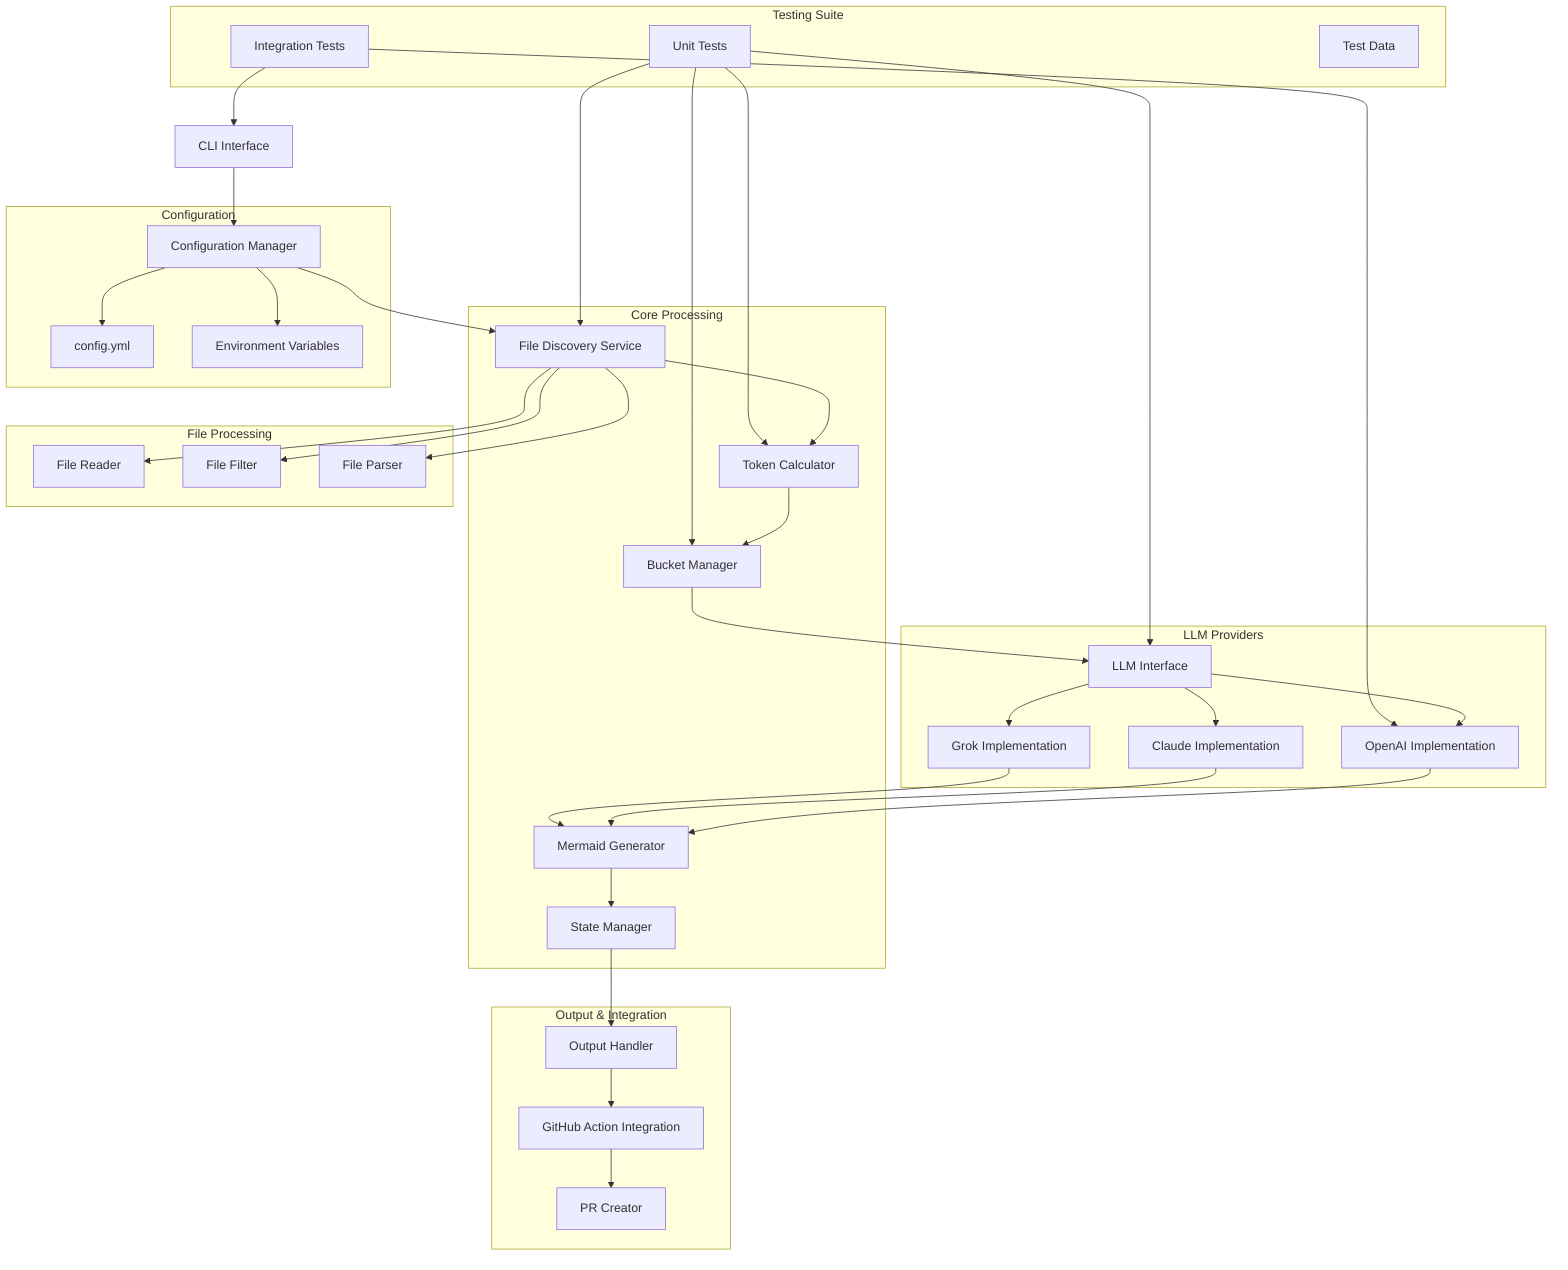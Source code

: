 graph TD
    A[CLI Interface] --> B[Configuration Manager]
    B --> C[File Discovery Service]
    C --> D[Token Calculator]
    D --> E[Bucket Manager]
    E --> F[LLM Interface]
    F --> G[OpenAI Implementation]
    F --> H[Claude Implementation]
    F --> I[Grok Implementation]
    G --> J[Mermaid Generator]
    H --> J
    I --> J
    J --> K[State Manager]
    K --> L[Output Handler]
    L --> M[GitHub Action Integration]
    M --> N[PR Creator]
    
    subgraph "Core Processing"
        C
        D
        E
        J
        K
    end
    
    subgraph "LLM Providers"
        F
        G
        H
        I
    end
    
    subgraph "Output & Integration"
        L
        M
        N
    end
    
    subgraph "Configuration"
        B
        O[config.yml]
        P[Environment Variables]
    end
    
    B --> O
    B --> P
    
    subgraph "File Processing"
        Q[File Reader]
        R[File Filter]
        S[File Parser]
    end
    
    C --> Q
    C --> R
    C --> S
    
    subgraph "Testing Suite"
        T[Unit Tests]
        U[Integration Tests]
        V[Test Data]
    end
    
    T --> F
    T --> C
    T --> D
    T --> E
    U --> A
    U --> G